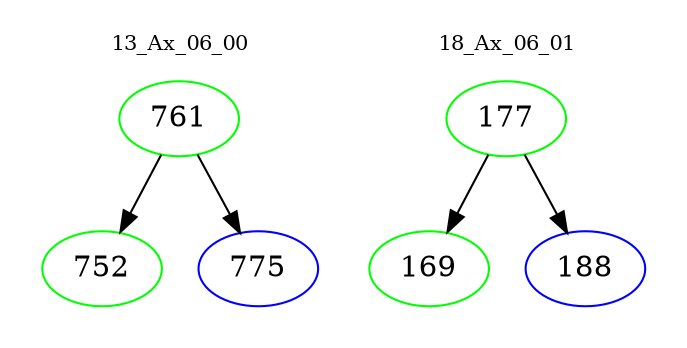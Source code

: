 digraph{
subgraph cluster_0 {
color = white
label = "13_Ax_06_00";
fontsize=10;
T0_761 [label="761", color="green"]
T0_761 -> T0_752 [color="black"]
T0_752 [label="752", color="green"]
T0_761 -> T0_775 [color="black"]
T0_775 [label="775", color="blue"]
}
subgraph cluster_1 {
color = white
label = "18_Ax_06_01";
fontsize=10;
T1_177 [label="177", color="green"]
T1_177 -> T1_169 [color="black"]
T1_169 [label="169", color="green"]
T1_177 -> T1_188 [color="black"]
T1_188 [label="188", color="blue"]
}
}

